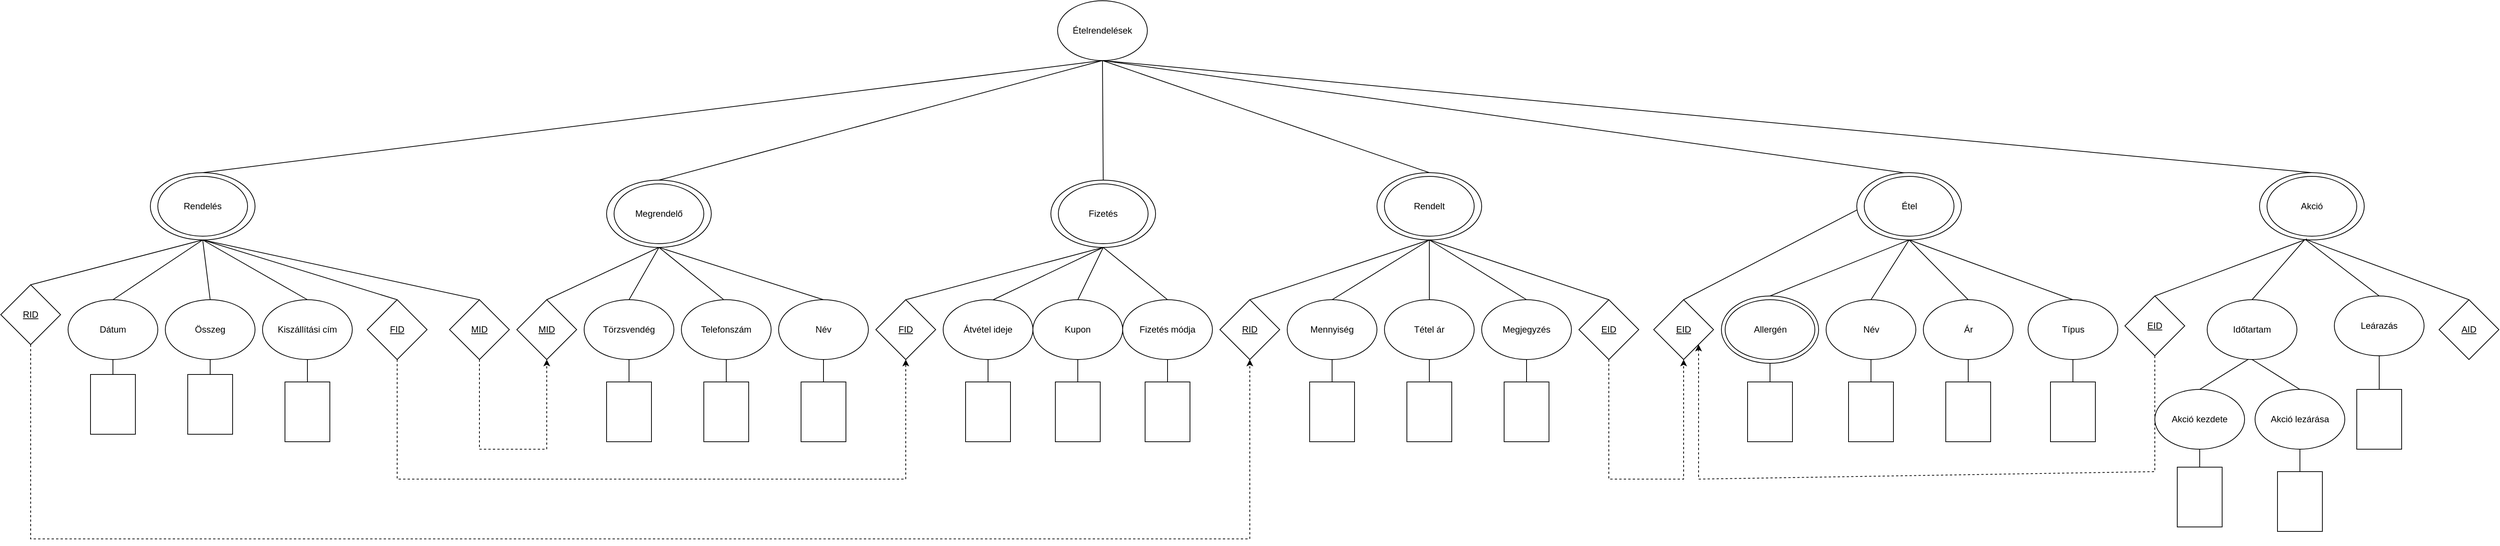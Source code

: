 <mxfile version="28.2.8">
  <diagram name="1 oldal" id="cl6-RCFhRLtAr0zJNSYh">
    <mxGraphModel dx="2348" dy="1857" grid="1" gridSize="10" guides="1" tooltips="1" connect="1" arrows="1" fold="1" page="1" pageScale="1" pageWidth="827" pageHeight="1169" math="0" shadow="0">
      <root>
        <mxCell id="0" />
        <mxCell id="1" parent="0" />
        <mxCell id="Ga0INZZh72CmUP9hze3a-1" value="Ételrendelések" style="ellipse;whiteSpace=wrap;html=1;" parent="1" vertex="1">
          <mxGeometry x="353" y="-80" width="120" height="80" as="geometry" />
        </mxCell>
        <mxCell id="Ga0INZZh72CmUP9hze3a-17" value="" style="endArrow=none;html=1;rounded=0;exitX=0.5;exitY=1;exitDx=0;exitDy=0;entryX=0.5;entryY=0;entryDx=0;entryDy=0;" parent="1" source="Ga0INZZh72CmUP9hze3a-1" target="Ga0INZZh72CmUP9hze3a-8" edge="1">
          <mxGeometry width="50" height="50" relative="1" as="geometry">
            <mxPoint x="390" y="360" as="sourcePoint" />
            <mxPoint x="90" y="260" as="targetPoint" />
          </mxGeometry>
        </mxCell>
        <mxCell id="Ga0INZZh72CmUP9hze3a-18" value="" style="endArrow=none;html=1;rounded=0;exitX=0.5;exitY=0;exitDx=0;exitDy=0;entryX=0.5;entryY=1;entryDx=0;entryDy=0;" parent="1" source="Ga0INZZh72CmUP9hze3a-10" target="Ga0INZZh72CmUP9hze3a-1" edge="1">
          <mxGeometry width="50" height="50" relative="1" as="geometry">
            <mxPoint x="200" y="220" as="sourcePoint" />
            <mxPoint x="400" y="90" as="targetPoint" />
          </mxGeometry>
        </mxCell>
        <mxCell id="Ga0INZZh72CmUP9hze3a-19" value="" style="endArrow=none;html=1;rounded=0;exitX=0.5;exitY=0;exitDx=0;exitDy=0;entryX=0.5;entryY=1;entryDx=0;entryDy=0;" parent="1" source="Ga0INZZh72CmUP9hze3a-11" target="Ga0INZZh72CmUP9hze3a-1" edge="1">
          <mxGeometry width="50" height="50" relative="1" as="geometry">
            <mxPoint x="250" y="220" as="sourcePoint" />
            <mxPoint x="300" y="170" as="targetPoint" />
          </mxGeometry>
        </mxCell>
        <mxCell id="Ga0INZZh72CmUP9hze3a-20" value="" style="endArrow=none;html=1;rounded=0;entryX=0.5;entryY=1;entryDx=0;entryDy=0;exitX=0.5;exitY=0;exitDx=0;exitDy=0;" parent="1" source="Ga0INZZh72CmUP9hze3a-13" target="Ga0INZZh72CmUP9hze3a-1" edge="1">
          <mxGeometry width="50" height="50" relative="1" as="geometry">
            <mxPoint x="440" y="220" as="sourcePoint" />
            <mxPoint x="490" y="170" as="targetPoint" />
          </mxGeometry>
        </mxCell>
        <mxCell id="Ga0INZZh72CmUP9hze3a-21" value="" style="endArrow=none;html=1;rounded=0;entryX=0.464;entryY=0.005;entryDx=0;entryDy=0;entryPerimeter=0;exitX=0.5;exitY=1;exitDx=0;exitDy=0;" parent="1" source="Ga0INZZh72CmUP9hze3a-1" target="Ga0INZZh72CmUP9hze3a-14" edge="1">
          <mxGeometry width="50" height="50" relative="1" as="geometry">
            <mxPoint x="410" y="90" as="sourcePoint" />
            <mxPoint x="630" y="170" as="targetPoint" />
          </mxGeometry>
        </mxCell>
        <mxCell id="Ga0INZZh72CmUP9hze3a-22" value="" style="group" parent="1" vertex="1" connectable="0">
          <mxGeometry x="344" y="160" width="140" height="90" as="geometry" />
        </mxCell>
        <mxCell id="Ga0INZZh72CmUP9hze3a-11" value="" style="ellipse;whiteSpace=wrap;html=1;" parent="Ga0INZZh72CmUP9hze3a-22" vertex="1">
          <mxGeometry width="140" height="90" as="geometry" />
        </mxCell>
        <mxCell id="Ga0INZZh72CmUP9hze3a-4" value="Fizetés" style="ellipse;whiteSpace=wrap;html=1;" parent="Ga0INZZh72CmUP9hze3a-22" vertex="1">
          <mxGeometry x="10" y="5" width="120" height="80" as="geometry" />
        </mxCell>
        <mxCell id="Ga0INZZh72CmUP9hze3a-23" value="" style="group" parent="1" vertex="1" connectable="0">
          <mxGeometry x="780" y="150" width="140" height="90" as="geometry" />
        </mxCell>
        <mxCell id="Ga0INZZh72CmUP9hze3a-13" value="" style="ellipse;whiteSpace=wrap;html=1;" parent="Ga0INZZh72CmUP9hze3a-23" vertex="1">
          <mxGeometry width="140" height="90" as="geometry" />
        </mxCell>
        <mxCell id="Ga0INZZh72CmUP9hze3a-5" value="Rendelt" style="ellipse;whiteSpace=wrap;html=1;" parent="Ga0INZZh72CmUP9hze3a-23" vertex="1">
          <mxGeometry x="10" y="5" width="120" height="80" as="geometry" />
        </mxCell>
        <mxCell id="Ga0INZZh72CmUP9hze3a-25" value="" style="group" parent="1" vertex="1" connectable="0">
          <mxGeometry x="-250" y="160" width="140" height="90" as="geometry" />
        </mxCell>
        <mxCell id="Ga0INZZh72CmUP9hze3a-10" value="" style="ellipse;whiteSpace=wrap;html=1;" parent="Ga0INZZh72CmUP9hze3a-25" vertex="1">
          <mxGeometry width="140" height="90" as="geometry" />
        </mxCell>
        <mxCell id="Ga0INZZh72CmUP9hze3a-3" value="Megrendelő" style="ellipse;whiteSpace=wrap;html=1;" parent="Ga0INZZh72CmUP9hze3a-25" vertex="1">
          <mxGeometry x="10" y="5" width="120" height="80" as="geometry" />
        </mxCell>
        <mxCell id="Ga0INZZh72CmUP9hze3a-26" value="" style="group" parent="1" vertex="1" connectable="0">
          <mxGeometry x="-860" y="150" width="140" height="90" as="geometry" />
        </mxCell>
        <mxCell id="Ga0INZZh72CmUP9hze3a-8" value="" style="ellipse;whiteSpace=wrap;html=1;" parent="Ga0INZZh72CmUP9hze3a-26" vertex="1">
          <mxGeometry width="140" height="90" as="geometry" />
        </mxCell>
        <mxCell id="Ga0INZZh72CmUP9hze3a-2" value="Rendelés" style="ellipse;whiteSpace=wrap;html=1;" parent="Ga0INZZh72CmUP9hze3a-26" vertex="1">
          <mxGeometry x="10" y="5" width="120" height="80" as="geometry" />
        </mxCell>
        <mxCell id="Ga0INZZh72CmUP9hze3a-27" value="Kiszállítási cím" style="ellipse;whiteSpace=wrap;html=1;" parent="1" vertex="1">
          <mxGeometry x="-710" y="320" width="120" height="80" as="geometry" />
        </mxCell>
        <mxCell id="Ga0INZZh72CmUP9hze3a-28" value="Összeg" style="ellipse;whiteSpace=wrap;html=1;" parent="1" vertex="1">
          <mxGeometry x="-840" y="320" width="120" height="80" as="geometry" />
        </mxCell>
        <mxCell id="Ga0INZZh72CmUP9hze3a-29" value="Dátum" style="ellipse;whiteSpace=wrap;html=1;" parent="1" vertex="1">
          <mxGeometry x="-970" y="320" width="120" height="80" as="geometry" />
        </mxCell>
        <mxCell id="Ga0INZZh72CmUP9hze3a-30" value="" style="endArrow=none;html=1;rounded=0;exitX=0.5;exitY=0;exitDx=0;exitDy=0;entryX=0.5;entryY=1;entryDx=0;entryDy=0;" parent="1" source="Ga0INZZh72CmUP9hze3a-28" target="Ga0INZZh72CmUP9hze3a-8" edge="1">
          <mxGeometry width="50" height="50" relative="1" as="geometry">
            <mxPoint x="70" y="300" as="sourcePoint" />
            <mxPoint x="120" y="250" as="targetPoint" />
          </mxGeometry>
        </mxCell>
        <mxCell id="Ga0INZZh72CmUP9hze3a-31" value="" style="endArrow=none;html=1;rounded=0;exitX=0.5;exitY=0;exitDx=0;exitDy=0;entryX=0.5;entryY=1;entryDx=0;entryDy=0;" parent="1" source="Ga0INZZh72CmUP9hze3a-29" target="Ga0INZZh72CmUP9hze3a-8" edge="1">
          <mxGeometry width="50" height="50" relative="1" as="geometry">
            <mxPoint x="70" y="300" as="sourcePoint" />
            <mxPoint x="120" y="250" as="targetPoint" />
          </mxGeometry>
        </mxCell>
        <mxCell id="Ga0INZZh72CmUP9hze3a-32" value="" style="endArrow=none;html=1;rounded=0;entryX=0.5;entryY=1;entryDx=0;entryDy=0;exitX=0.5;exitY=0;exitDx=0;exitDy=0;" parent="1" source="Ga0INZZh72CmUP9hze3a-27" target="Ga0INZZh72CmUP9hze3a-8" edge="1">
          <mxGeometry width="50" height="50" relative="1" as="geometry">
            <mxPoint x="70" y="300" as="sourcePoint" />
            <mxPoint x="120" y="250" as="targetPoint" />
          </mxGeometry>
        </mxCell>
        <mxCell id="Ga0INZZh72CmUP9hze3a-33" value="&lt;u&gt;RID&lt;/u&gt;" style="rhombus;whiteSpace=wrap;html=1;" parent="1" vertex="1">
          <mxGeometry x="-1060" y="300" width="80" height="80" as="geometry" />
        </mxCell>
        <mxCell id="Ga0INZZh72CmUP9hze3a-34" value="" style="endArrow=none;html=1;rounded=0;entryX=0.5;entryY=1;entryDx=0;entryDy=0;exitX=0.5;exitY=0;exitDx=0;exitDy=0;" parent="1" source="Ga0INZZh72CmUP9hze3a-33" target="Ga0INZZh72CmUP9hze3a-8" edge="1">
          <mxGeometry width="50" height="50" relative="1" as="geometry">
            <mxPoint x="-150" y="300" as="sourcePoint" />
            <mxPoint x="-100" y="250" as="targetPoint" />
          </mxGeometry>
        </mxCell>
        <mxCell id="Ga0INZZh72CmUP9hze3a-35" value="&lt;u&gt;MID&lt;/u&gt;" style="rhombus;whiteSpace=wrap;html=1;" parent="1" vertex="1">
          <mxGeometry x="-460" y="320" width="80" height="80" as="geometry" />
        </mxCell>
        <mxCell id="Ga0INZZh72CmUP9hze3a-36" value="" style="endArrow=none;html=1;rounded=0;exitX=0.5;exitY=0;exitDx=0;exitDy=0;entryX=0.5;entryY=1;entryDx=0;entryDy=0;" parent="1" source="Ga0INZZh72CmUP9hze3a-35" target="Ga0INZZh72CmUP9hze3a-8" edge="1">
          <mxGeometry width="50" height="50" relative="1" as="geometry">
            <mxPoint x="-30" y="320" as="sourcePoint" />
            <mxPoint x="-59" y="240" as="targetPoint" />
          </mxGeometry>
        </mxCell>
        <mxCell id="Ga0INZZh72CmUP9hze3a-37" value="&lt;u&gt;FID&lt;/u&gt;" style="rhombus;whiteSpace=wrap;html=1;" parent="1" vertex="1">
          <mxGeometry x="-570" y="320" width="80" height="80" as="geometry" />
        </mxCell>
        <mxCell id="Ga0INZZh72CmUP9hze3a-38" value="" style="endArrow=none;html=1;rounded=0;entryX=0.5;entryY=0;entryDx=0;entryDy=0;exitX=0.5;exitY=1;exitDx=0;exitDy=0;" parent="1" source="Ga0INZZh72CmUP9hze3a-8" target="Ga0INZZh72CmUP9hze3a-37" edge="1">
          <mxGeometry width="50" height="50" relative="1" as="geometry">
            <mxPoint x="-100" y="245" as="sourcePoint" />
            <mxPoint x="240" y="355" as="targetPoint" />
          </mxGeometry>
        </mxCell>
        <mxCell id="Ga0INZZh72CmUP9hze3a-39" value="&lt;u&gt;MID&lt;/u&gt;" style="rhombus;whiteSpace=wrap;html=1;" parent="1" vertex="1">
          <mxGeometry x="-370" y="320" width="80" height="80" as="geometry" />
        </mxCell>
        <mxCell id="Ga0INZZh72CmUP9hze3a-40" value="" style="endArrow=none;html=1;rounded=0;entryX=0.5;entryY=1;entryDx=0;entryDy=0;exitX=0.5;exitY=0;exitDx=0;exitDy=0;" parent="1" source="Ga0INZZh72CmUP9hze3a-39" target="Ga0INZZh72CmUP9hze3a-10" edge="1">
          <mxGeometry width="50" height="50" relative="1" as="geometry">
            <mxPoint x="240" y="220" as="sourcePoint" />
            <mxPoint x="290" y="170" as="targetPoint" />
          </mxGeometry>
        </mxCell>
        <mxCell id="Ga0INZZh72CmUP9hze3a-41" value="Telefonszám" style="ellipse;whiteSpace=wrap;html=1;" parent="1" vertex="1">
          <mxGeometry x="-150" y="320" width="120" height="80" as="geometry" />
        </mxCell>
        <mxCell id="Ga0INZZh72CmUP9hze3a-42" value="Név" style="ellipse;whiteSpace=wrap;html=1;" parent="1" vertex="1">
          <mxGeometry x="-20" y="320" width="120" height="80" as="geometry" />
        </mxCell>
        <mxCell id="Ga0INZZh72CmUP9hze3a-43" value="&lt;div&gt;Törzsvendég&lt;/div&gt;" style="ellipse;whiteSpace=wrap;html=1;" parent="1" vertex="1">
          <mxGeometry x="-280" y="320" width="120" height="80" as="geometry" />
        </mxCell>
        <mxCell id="Ga0INZZh72CmUP9hze3a-44" value="" style="endArrow=none;html=1;rounded=0;exitX=0.5;exitY=0;exitDx=0;exitDy=0;entryX=0.5;entryY=1;entryDx=0;entryDy=0;" parent="1" source="Ga0INZZh72CmUP9hze3a-43" target="Ga0INZZh72CmUP9hze3a-10" edge="1">
          <mxGeometry width="50" height="50" relative="1" as="geometry">
            <mxPoint x="230" y="330" as="sourcePoint" />
            <mxPoint x="220" y="250" as="targetPoint" />
          </mxGeometry>
        </mxCell>
        <mxCell id="Ga0INZZh72CmUP9hze3a-45" value="" style="endArrow=none;html=1;rounded=0;entryX=0.5;entryY=1;entryDx=0;entryDy=0;exitX=0.469;exitY=-0.005;exitDx=0;exitDy=0;exitPerimeter=0;" parent="1" source="Ga0INZZh72CmUP9hze3a-41" target="Ga0INZZh72CmUP9hze3a-10" edge="1">
          <mxGeometry width="50" height="50" relative="1" as="geometry">
            <mxPoint x="230" y="330" as="sourcePoint" />
            <mxPoint x="280" y="280" as="targetPoint" />
          </mxGeometry>
        </mxCell>
        <mxCell id="Ga0INZZh72CmUP9hze3a-46" value="" style="endArrow=none;html=1;rounded=0;exitX=0.5;exitY=0;exitDx=0;exitDy=0;entryX=0.5;entryY=1;entryDx=0;entryDy=0;" parent="1" source="Ga0INZZh72CmUP9hze3a-42" target="Ga0INZZh72CmUP9hze3a-10" edge="1">
          <mxGeometry width="50" height="50" relative="1" as="geometry">
            <mxPoint x="230" y="330" as="sourcePoint" />
            <mxPoint x="220" y="250" as="targetPoint" />
          </mxGeometry>
        </mxCell>
        <mxCell id="7xpHCi9m0-cuufn_BfUV-2" value="" style="endArrow=classic;html=1;rounded=0;entryX=0.5;entryY=1;entryDx=0;entryDy=0;exitX=0.5;exitY=1;exitDx=0;exitDy=0;dashed=1;" parent="1" source="Ga0INZZh72CmUP9hze3a-35" target="Ga0INZZh72CmUP9hze3a-39" edge="1">
          <mxGeometry relative="1" as="geometry">
            <mxPoint x="-120" y="340" as="sourcePoint" />
            <mxPoint x="-20" y="340" as="targetPoint" />
            <Array as="points">
              <mxPoint x="-420" y="520" />
              <mxPoint x="-330" y="520" />
            </Array>
          </mxGeometry>
        </mxCell>
        <mxCell id="7xpHCi9m0-cuufn_BfUV-4" value="" style="rounded=0;whiteSpace=wrap;html=1;rotation=90;" parent="1" vertex="1">
          <mxGeometry x="-950" y="430" width="80" height="60" as="geometry" />
        </mxCell>
        <mxCell id="7xpHCi9m0-cuufn_BfUV-6" value="" style="rounded=0;whiteSpace=wrap;html=1;rotation=90;" parent="1" vertex="1">
          <mxGeometry x="-690" y="440" width="80" height="60" as="geometry" />
        </mxCell>
        <mxCell id="7xpHCi9m0-cuufn_BfUV-7" value="" style="endArrow=none;html=1;rounded=0;entryX=0.5;entryY=1;entryDx=0;entryDy=0;exitX=0;exitY=0.5;exitDx=0;exitDy=0;" parent="1" source="7xpHCi9m0-cuufn_BfUV-6" target="Ga0INZZh72CmUP9hze3a-27" edge="1">
          <mxGeometry width="50" height="50" relative="1" as="geometry">
            <mxPoint x="-220" y="520" as="sourcePoint" />
            <mxPoint x="-170" y="470" as="targetPoint" />
          </mxGeometry>
        </mxCell>
        <mxCell id="7xpHCi9m0-cuufn_BfUV-11" value="" style="group" parent="1" vertex="1" connectable="0">
          <mxGeometry x="-810" y="420" width="60" height="80" as="geometry" />
        </mxCell>
        <mxCell id="7xpHCi9m0-cuufn_BfUV-5" value="" style="rounded=0;whiteSpace=wrap;html=1;rotation=90;" parent="7xpHCi9m0-cuufn_BfUV-11" vertex="1">
          <mxGeometry x="-10" y="10" width="80" height="60" as="geometry" />
        </mxCell>
        <mxCell id="7xpHCi9m0-cuufn_BfUV-8" value="" style="endArrow=none;html=1;rounded=0;entryX=0.5;entryY=1;entryDx=0;entryDy=0;exitX=0;exitY=0.5;exitDx=0;exitDy=0;" parent="7xpHCi9m0-cuufn_BfUV-11" source="7xpHCi9m0-cuufn_BfUV-5" target="Ga0INZZh72CmUP9hze3a-28" edge="1">
          <mxGeometry width="50" height="50" relative="1" as="geometry">
            <mxPoint x="160" y="100" as="sourcePoint" />
            <mxPoint x="210" y="50" as="targetPoint" />
          </mxGeometry>
        </mxCell>
        <mxCell id="7xpHCi9m0-cuufn_BfUV-12" value="" style="endArrow=none;html=1;rounded=0;entryX=0.5;entryY=1;entryDx=0;entryDy=0;exitX=0;exitY=0.5;exitDx=0;exitDy=0;" parent="1" source="7xpHCi9m0-cuufn_BfUV-4" target="Ga0INZZh72CmUP9hze3a-29" edge="1">
          <mxGeometry width="50" height="50" relative="1" as="geometry">
            <mxPoint x="-260" y="540" as="sourcePoint" />
            <mxPoint x="-210" y="490" as="targetPoint" />
          </mxGeometry>
        </mxCell>
        <mxCell id="7xpHCi9m0-cuufn_BfUV-13" value="" style="rounded=0;whiteSpace=wrap;html=1;rotation=90;" parent="1" vertex="1">
          <mxGeometry x="-260" y="440" width="80" height="60" as="geometry" />
        </mxCell>
        <mxCell id="7xpHCi9m0-cuufn_BfUV-14" value="" style="rounded=0;whiteSpace=wrap;html=1;rotation=90;" parent="1" vertex="1">
          <mxGeometry x="-130" y="440" width="80" height="60" as="geometry" />
        </mxCell>
        <mxCell id="7xpHCi9m0-cuufn_BfUV-15" value="" style="rounded=0;whiteSpace=wrap;html=1;rotation=90;" parent="1" vertex="1">
          <mxGeometry y="440" width="80" height="60" as="geometry" />
        </mxCell>
        <mxCell id="7xpHCi9m0-cuufn_BfUV-16" value="" style="endArrow=none;html=1;rounded=0;entryX=0.5;entryY=1;entryDx=0;entryDy=0;exitX=0;exitY=0.5;exitDx=0;exitDy=0;" parent="1" source="7xpHCi9m0-cuufn_BfUV-13" target="Ga0INZZh72CmUP9hze3a-43" edge="1">
          <mxGeometry width="50" height="50" relative="1" as="geometry">
            <mxPoint x="50" y="620" as="sourcePoint" />
            <mxPoint x="100" y="570" as="targetPoint" />
          </mxGeometry>
        </mxCell>
        <mxCell id="7xpHCi9m0-cuufn_BfUV-18" value="" style="endArrow=none;html=1;rounded=0;exitX=0;exitY=0.5;exitDx=0;exitDy=0;entryX=0.5;entryY=1;entryDx=0;entryDy=0;" parent="1" source="7xpHCi9m0-cuufn_BfUV-14" target="Ga0INZZh72CmUP9hze3a-41" edge="1">
          <mxGeometry width="50" height="50" relative="1" as="geometry">
            <mxPoint x="210" y="450" as="sourcePoint" />
            <mxPoint x="220" y="410" as="targetPoint" />
          </mxGeometry>
        </mxCell>
        <mxCell id="7xpHCi9m0-cuufn_BfUV-19" value="" style="endArrow=none;html=1;rounded=0;entryX=0.5;entryY=1;entryDx=0;entryDy=0;exitX=0;exitY=0.5;exitDx=0;exitDy=0;" parent="1" source="7xpHCi9m0-cuufn_BfUV-15" target="Ga0INZZh72CmUP9hze3a-42" edge="1">
          <mxGeometry width="50" height="50" relative="1" as="geometry">
            <mxPoint x="360" y="450" as="sourcePoint" />
            <mxPoint x="360" y="410" as="targetPoint" />
          </mxGeometry>
        </mxCell>
        <mxCell id="ooMvF4TPjcKabeNz8SQl-7" value="" style="endArrow=none;html=1;rounded=0;exitX=0.5;exitY=0;exitDx=0;exitDy=0;entryX=0.5;entryY=1;entryDx=0;entryDy=0;" parent="1" source="ooMvF4TPjcKabeNz8SQl-5" target="Ga0INZZh72CmUP9hze3a-1" edge="1">
          <mxGeometry width="50" height="50" relative="1" as="geometry">
            <mxPoint x="520" y="360" as="sourcePoint" />
            <mxPoint x="570" y="310" as="targetPoint" />
          </mxGeometry>
        </mxCell>
        <mxCell id="ooMvF4TPjcKabeNz8SQl-43" value="&lt;u&gt;EID&lt;/u&gt;" style="rhombus;whiteSpace=wrap;html=1;" parent="1" vertex="1">
          <mxGeometry x="1150" y="320" width="80" height="80" as="geometry" />
        </mxCell>
        <mxCell id="ooMvF4TPjcKabeNz8SQl-45" value="Mennyiség" style="ellipse;whiteSpace=wrap;html=1;" parent="1" vertex="1">
          <mxGeometry x="660" y="320" width="120" height="80" as="geometry" />
        </mxCell>
        <mxCell id="ooMvF4TPjcKabeNz8SQl-46" value="" style="endArrow=none;html=1;rounded=0;entryX=0.5;entryY=1;entryDx=0;entryDy=0;exitX=0.5;exitY=0;exitDx=0;exitDy=0;" parent="1" source="ooMvF4TPjcKabeNz8SQl-45" target="Ga0INZZh72CmUP9hze3a-13" edge="1">
          <mxGeometry width="50" height="50" relative="1" as="geometry">
            <mxPoint x="780" y="340" as="sourcePoint" />
            <mxPoint x="830" y="290" as="targetPoint" />
          </mxGeometry>
        </mxCell>
        <mxCell id="ooMvF4TPjcKabeNz8SQl-48" value="&lt;u&gt;EID&lt;/u&gt;" style="rhombus;whiteSpace=wrap;html=1;" parent="1" vertex="1">
          <mxGeometry x="1050" y="320" width="80" height="80" as="geometry" />
        </mxCell>
        <mxCell id="ooMvF4TPjcKabeNz8SQl-49" value="&lt;u&gt;RID&lt;/u&gt;" style="rhombus;whiteSpace=wrap;html=1;" parent="1" vertex="1">
          <mxGeometry x="570" y="320" width="80" height="80" as="geometry" />
        </mxCell>
        <mxCell id="ooMvF4TPjcKabeNz8SQl-51" value="" style="endArrow=none;html=1;rounded=0;exitX=0.5;exitY=0;exitDx=0;exitDy=0;entryX=0.5;entryY=1;entryDx=0;entryDy=0;" parent="1" source="ooMvF4TPjcKabeNz8SQl-48" target="Ga0INZZh72CmUP9hze3a-13" edge="1">
          <mxGeometry width="50" height="50" relative="1" as="geometry">
            <mxPoint x="760" y="340" as="sourcePoint" />
            <mxPoint x="600" y="250" as="targetPoint" />
          </mxGeometry>
        </mxCell>
        <mxCell id="ooMvF4TPjcKabeNz8SQl-52" value="" style="endArrow=none;html=1;rounded=0;entryX=0.5;entryY=1;entryDx=0;entryDy=0;exitX=0.5;exitY=0;exitDx=0;exitDy=0;" parent="1" source="ooMvF4TPjcKabeNz8SQl-49" target="Ga0INZZh72CmUP9hze3a-13" edge="1">
          <mxGeometry width="50" height="50" relative="1" as="geometry">
            <mxPoint x="760" y="340" as="sourcePoint" />
            <mxPoint x="810" y="290" as="targetPoint" />
          </mxGeometry>
        </mxCell>
        <mxCell id="ooMvF4TPjcKabeNz8SQl-53" value="" style="rounded=0;whiteSpace=wrap;html=1;rotation=90;" parent="1" vertex="1">
          <mxGeometry x="680" y="440" width="80" height="60" as="geometry" />
        </mxCell>
        <mxCell id="ooMvF4TPjcKabeNz8SQl-54" value="" style="endArrow=none;html=1;rounded=0;entryX=0.5;entryY=1;entryDx=0;entryDy=0;exitX=0;exitY=0.5;exitDx=0;exitDy=0;" parent="1" source="ooMvF4TPjcKabeNz8SQl-53" target="ooMvF4TPjcKabeNz8SQl-45" edge="1">
          <mxGeometry width="50" height="50" relative="1" as="geometry">
            <mxPoint x="460" y="440" as="sourcePoint" />
            <mxPoint x="510" y="390" as="targetPoint" />
          </mxGeometry>
        </mxCell>
        <mxCell id="ooMvF4TPjcKabeNz8SQl-66" value="&lt;u&gt;FID&lt;/u&gt;" style="rhombus;whiteSpace=wrap;html=1;" parent="1" vertex="1">
          <mxGeometry x="110" y="320" width="80" height="80" as="geometry" />
        </mxCell>
        <mxCell id="ooMvF4TPjcKabeNz8SQl-67" value="" style="endArrow=none;html=1;rounded=0;exitX=0.5;exitY=0;exitDx=0;exitDy=0;entryX=0.5;entryY=1;entryDx=0;entryDy=0;" parent="1" source="ooMvF4TPjcKabeNz8SQl-66" target="Ga0INZZh72CmUP9hze3a-11" edge="1">
          <mxGeometry width="50" height="50" relative="1" as="geometry">
            <mxPoint x="410" y="110" as="sourcePoint" />
            <mxPoint x="410" y="250" as="targetPoint" />
          </mxGeometry>
        </mxCell>
        <mxCell id="ooMvF4TPjcKabeNz8SQl-68" value="Átvétel ideje" style="ellipse;whiteSpace=wrap;html=1;" parent="1" vertex="1">
          <mxGeometry x="200" y="320" width="120" height="80" as="geometry" />
        </mxCell>
        <mxCell id="ooMvF4TPjcKabeNz8SQl-69" value="Kupon" style="ellipse;whiteSpace=wrap;html=1;" parent="1" vertex="1">
          <mxGeometry x="320" y="320" width="120" height="80" as="geometry" />
        </mxCell>
        <mxCell id="ooMvF4TPjcKabeNz8SQl-70" value="" style="endArrow=none;html=1;rounded=0;exitX=0.558;exitY=0;exitDx=0;exitDy=0;exitPerimeter=0;entryX=0.5;entryY=1;entryDx=0;entryDy=0;" parent="1" source="ooMvF4TPjcKabeNz8SQl-68" target="Ga0INZZh72CmUP9hze3a-11" edge="1">
          <mxGeometry width="50" height="50" relative="1" as="geometry">
            <mxPoint x="410" y="200" as="sourcePoint" />
            <mxPoint x="410" y="250" as="targetPoint" />
          </mxGeometry>
        </mxCell>
        <mxCell id="ooMvF4TPjcKabeNz8SQl-71" value="" style="endArrow=none;html=1;rounded=0;exitX=0.5;exitY=0;exitDx=0;exitDy=0;entryX=0.5;entryY=1;entryDx=0;entryDy=0;" parent="1" source="ooMvF4TPjcKabeNz8SQl-69" target="Ga0INZZh72CmUP9hze3a-11" edge="1">
          <mxGeometry width="50" height="50" relative="1" as="geometry">
            <mxPoint x="410" y="200" as="sourcePoint" />
            <mxPoint x="460" y="150" as="targetPoint" />
          </mxGeometry>
        </mxCell>
        <mxCell id="ooMvF4TPjcKabeNz8SQl-72" value="Fizetés módja" style="ellipse;whiteSpace=wrap;html=1;" parent="1" vertex="1">
          <mxGeometry x="440" y="320" width="120" height="80" as="geometry" />
        </mxCell>
        <mxCell id="ooMvF4TPjcKabeNz8SQl-73" value="" style="endArrow=none;html=1;rounded=0;exitX=0.5;exitY=0;exitDx=0;exitDy=0;entryX=0.5;entryY=1;entryDx=0;entryDy=0;" parent="1" source="ooMvF4TPjcKabeNz8SQl-72" target="Ga0INZZh72CmUP9hze3a-11" edge="1">
          <mxGeometry width="50" height="50" relative="1" as="geometry">
            <mxPoint x="410" y="200" as="sourcePoint" />
            <mxPoint x="410" y="250" as="targetPoint" />
          </mxGeometry>
        </mxCell>
        <mxCell id="ooMvF4TPjcKabeNz8SQl-75" value="" style="rounded=0;whiteSpace=wrap;html=1;rotation=90;" parent="1" vertex="1">
          <mxGeometry x="220" y="440" width="80" height="60" as="geometry" />
        </mxCell>
        <mxCell id="ooMvF4TPjcKabeNz8SQl-76" value="" style="rounded=0;whiteSpace=wrap;html=1;rotation=90;" parent="1" vertex="1">
          <mxGeometry x="340" y="440" width="80" height="60" as="geometry" />
        </mxCell>
        <mxCell id="ooMvF4TPjcKabeNz8SQl-77" value="" style="rounded=0;whiteSpace=wrap;html=1;rotation=90;" parent="1" vertex="1">
          <mxGeometry x="460" y="440" width="80" height="60" as="geometry" />
        </mxCell>
        <mxCell id="ooMvF4TPjcKabeNz8SQl-78" value="" style="endArrow=none;html=1;rounded=0;entryX=0.5;entryY=1;entryDx=0;entryDy=0;exitX=0;exitY=0.5;exitDx=0;exitDy=0;" parent="1" source="ooMvF4TPjcKabeNz8SQl-75" target="ooMvF4TPjcKabeNz8SQl-68" edge="1">
          <mxGeometry width="50" height="50" relative="1" as="geometry">
            <mxPoint x="40" y="500" as="sourcePoint" />
            <mxPoint x="90" y="450" as="targetPoint" />
          </mxGeometry>
        </mxCell>
        <mxCell id="ooMvF4TPjcKabeNz8SQl-79" value="" style="endArrow=none;html=1;rounded=0;entryX=0.5;entryY=1;entryDx=0;entryDy=0;exitX=0;exitY=0.5;exitDx=0;exitDy=0;" parent="1" source="ooMvF4TPjcKabeNz8SQl-76" target="ooMvF4TPjcKabeNz8SQl-69" edge="1">
          <mxGeometry width="50" height="50" relative="1" as="geometry">
            <mxPoint x="40" y="500" as="sourcePoint" />
            <mxPoint x="90" y="450" as="targetPoint" />
          </mxGeometry>
        </mxCell>
        <mxCell id="ooMvF4TPjcKabeNz8SQl-80" value="" style="endArrow=none;html=1;rounded=0;entryX=0.5;entryY=1;entryDx=0;entryDy=0;exitX=0;exitY=0.5;exitDx=0;exitDy=0;" parent="1" source="ooMvF4TPjcKabeNz8SQl-77" target="ooMvF4TPjcKabeNz8SQl-72" edge="1">
          <mxGeometry width="50" height="50" relative="1" as="geometry">
            <mxPoint x="40" y="500" as="sourcePoint" />
            <mxPoint x="90" y="450" as="targetPoint" />
          </mxGeometry>
        </mxCell>
        <mxCell id="ooMvF4TPjcKabeNz8SQl-82" value="" style="endArrow=classic;html=1;rounded=0;entryX=0.5;entryY=1;entryDx=0;entryDy=0;exitX=0.5;exitY=1;exitDx=0;exitDy=0;dashed=1;" parent="1" source="Ga0INZZh72CmUP9hze3a-33" target="ooMvF4TPjcKabeNz8SQl-49" edge="1">
          <mxGeometry relative="1" as="geometry">
            <mxPoint x="-740" y="760" as="sourcePoint" />
            <mxPoint x="-530" y="760" as="targetPoint" />
            <Array as="points">
              <mxPoint x="-1020" y="640" />
              <mxPoint x="610" y="640" />
            </Array>
          </mxGeometry>
        </mxCell>
        <mxCell id="ooMvF4TPjcKabeNz8SQl-83" value="" style="endArrow=classic;html=1;rounded=0;entryX=0.5;entryY=1;entryDx=0;entryDy=0;exitX=0.5;exitY=1;exitDx=0;exitDy=0;dashed=1;" parent="1" source="Ga0INZZh72CmUP9hze3a-37" target="ooMvF4TPjcKabeNz8SQl-66" edge="1">
          <mxGeometry relative="1" as="geometry">
            <mxPoint x="-320" y="770" as="sourcePoint" />
            <mxPoint x="-110" y="770" as="targetPoint" />
            <Array as="points">
              <mxPoint x="-530" y="560" />
              <mxPoint x="150" y="560" />
            </Array>
          </mxGeometry>
        </mxCell>
        <mxCell id="ooMvF4TPjcKabeNz8SQl-84" value="" style="endArrow=classic;html=1;rounded=0;entryX=0.5;entryY=1;entryDx=0;entryDy=0;exitX=0.5;exitY=1;exitDx=0;exitDy=0;dashed=1;" parent="1" source="ooMvF4TPjcKabeNz8SQl-48" target="ooMvF4TPjcKabeNz8SQl-43" edge="1">
          <mxGeometry relative="1" as="geometry">
            <mxPoint x="1280" y="890" as="sourcePoint" />
            <mxPoint x="1490" y="890" as="targetPoint" />
            <Array as="points">
              <mxPoint x="1090" y="560" />
              <mxPoint x="1190" y="560" />
            </Array>
          </mxGeometry>
        </mxCell>
        <mxCell id="JoLBOV_kV0UiDvXUnELC-1" value="" style="endArrow=classic;html=1;rounded=0;entryX=1;entryY=1;entryDx=0;entryDy=0;exitX=0.5;exitY=1;exitDx=0;exitDy=0;dashed=1;" parent="1" source="ooMvF4TPjcKabeNz8SQl-18" target="ooMvF4TPjcKabeNz8SQl-43" edge="1">
          <mxGeometry relative="1" as="geometry">
            <mxPoint x="1150" y="590" as="sourcePoint" />
            <mxPoint x="1250" y="590" as="targetPoint" />
            <Array as="points">
              <mxPoint x="1820" y="550" />
              <mxPoint x="1210" y="560" />
            </Array>
          </mxGeometry>
        </mxCell>
        <mxCell id="9flEaNQVFn0K-cwMOEqH-1" value="" style="group" vertex="1" connectable="0" parent="1">
          <mxGeometry x="1820" y="150" width="460" height="480" as="geometry" />
        </mxCell>
        <mxCell id="ooMvF4TPjcKabeNz8SQl-4" value="" style="group" parent="9flEaNQVFn0K-cwMOEqH-1" vertex="1" connectable="0">
          <mxGeometry x="140" width="140" height="90" as="geometry" />
        </mxCell>
        <mxCell id="ooMvF4TPjcKabeNz8SQl-5" value="" style="ellipse;whiteSpace=wrap;html=1;" parent="ooMvF4TPjcKabeNz8SQl-4" vertex="1">
          <mxGeometry width="140" height="90" as="geometry" />
        </mxCell>
        <mxCell id="ooMvF4TPjcKabeNz8SQl-6" value="Akció" style="ellipse;whiteSpace=wrap;html=1;" parent="ooMvF4TPjcKabeNz8SQl-4" vertex="1">
          <mxGeometry x="10" y="5" width="120" height="80" as="geometry" />
        </mxCell>
        <mxCell id="ooMvF4TPjcKabeNz8SQl-8" value="Időtartam" style="ellipse;whiteSpace=wrap;html=1;" parent="9flEaNQVFn0K-cwMOEqH-1" vertex="1">
          <mxGeometry x="70" y="170" width="120" height="80" as="geometry" />
        </mxCell>
        <mxCell id="ooMvF4TPjcKabeNz8SQl-9" value="" style="endArrow=none;html=1;rounded=0;entryX=0.429;entryY=1;entryDx=0;entryDy=0;entryPerimeter=0;exitX=0.5;exitY=0;exitDx=0;exitDy=0;" parent="9flEaNQVFn0K-cwMOEqH-1" source="ooMvF4TPjcKabeNz8SQl-8" target="ooMvF4TPjcKabeNz8SQl-5" edge="1">
          <mxGeometry width="50" height="50" relative="1" as="geometry">
            <mxPoint x="-710" y="250" as="sourcePoint" />
            <mxPoint x="-660" y="200" as="targetPoint" />
          </mxGeometry>
        </mxCell>
        <mxCell id="ooMvF4TPjcKabeNz8SQl-10" value="Leárazás" style="ellipse;whiteSpace=wrap;html=1;" parent="9flEaNQVFn0K-cwMOEqH-1" vertex="1">
          <mxGeometry x="240" y="165" width="120" height="80" as="geometry" />
        </mxCell>
        <mxCell id="ooMvF4TPjcKabeNz8SQl-11" value="" style="endArrow=none;html=1;rounded=0;entryX=0.439;entryY=0.996;entryDx=0;entryDy=0;entryPerimeter=0;exitX=0.5;exitY=0;exitDx=0;exitDy=0;" parent="9flEaNQVFn0K-cwMOEqH-1" source="ooMvF4TPjcKabeNz8SQl-10" target="ooMvF4TPjcKabeNz8SQl-5" edge="1">
          <mxGeometry width="50" height="50" relative="1" as="geometry">
            <mxPoint x="-710" y="250" as="sourcePoint" />
            <mxPoint x="-660" y="200" as="targetPoint" />
          </mxGeometry>
        </mxCell>
        <mxCell id="ooMvF4TPjcKabeNz8SQl-12" value="Akció kezdete" style="ellipse;whiteSpace=wrap;html=1;" parent="9flEaNQVFn0K-cwMOEqH-1" vertex="1">
          <mxGeometry y="290" width="120" height="80" as="geometry" />
        </mxCell>
        <mxCell id="ooMvF4TPjcKabeNz8SQl-13" value="Akció lezárása" style="ellipse;whiteSpace=wrap;html=1;" parent="9flEaNQVFn0K-cwMOEqH-1" vertex="1">
          <mxGeometry x="134" y="290" width="120" height="80" as="geometry" />
        </mxCell>
        <mxCell id="ooMvF4TPjcKabeNz8SQl-14" value="" style="endArrow=none;html=1;rounded=0;entryX=0.46;entryY=0.995;entryDx=0;entryDy=0;entryPerimeter=0;exitX=0.5;exitY=0;exitDx=0;exitDy=0;" parent="9flEaNQVFn0K-cwMOEqH-1" source="ooMvF4TPjcKabeNz8SQl-12" target="ooMvF4TPjcKabeNz8SQl-8" edge="1">
          <mxGeometry width="50" height="50" relative="1" as="geometry">
            <mxPoint x="-740" y="380" as="sourcePoint" />
            <mxPoint x="-690" y="330" as="targetPoint" />
          </mxGeometry>
        </mxCell>
        <mxCell id="ooMvF4TPjcKabeNz8SQl-15" value="" style="endArrow=none;html=1;rounded=0;entryX=0.5;entryY=1;entryDx=0;entryDy=0;exitX=0.5;exitY=0;exitDx=0;exitDy=0;" parent="9flEaNQVFn0K-cwMOEqH-1" source="ooMvF4TPjcKabeNz8SQl-13" target="ooMvF4TPjcKabeNz8SQl-8" edge="1">
          <mxGeometry width="50" height="50" relative="1" as="geometry">
            <mxPoint x="-740" y="380" as="sourcePoint" />
            <mxPoint x="-690" y="330" as="targetPoint" />
          </mxGeometry>
        </mxCell>
        <mxCell id="ooMvF4TPjcKabeNz8SQl-16" value="&lt;u&gt;AID&lt;/u&gt;" style="rhombus;whiteSpace=wrap;html=1;" parent="9flEaNQVFn0K-cwMOEqH-1" vertex="1">
          <mxGeometry x="380" y="170" width="80" height="80" as="geometry" />
        </mxCell>
        <mxCell id="ooMvF4TPjcKabeNz8SQl-17" value="" style="endArrow=none;html=1;rounded=0;entryX=0.444;entryY=0.994;entryDx=0;entryDy=0;exitX=0.5;exitY=0;exitDx=0;exitDy=0;entryPerimeter=0;" parent="9flEaNQVFn0K-cwMOEqH-1" source="ooMvF4TPjcKabeNz8SQl-16" target="ooMvF4TPjcKabeNz8SQl-5" edge="1">
          <mxGeometry width="50" height="50" relative="1" as="geometry">
            <mxPoint x="-550" y="150" as="sourcePoint" />
            <mxPoint x="-500" y="100" as="targetPoint" />
          </mxGeometry>
        </mxCell>
        <mxCell id="ooMvF4TPjcKabeNz8SQl-19" value="" style="endArrow=none;html=1;rounded=0;exitX=0.5;exitY=0;exitDx=0;exitDy=0;entryX=0.454;entryY=0.986;entryDx=0;entryDy=0;entryPerimeter=0;" parent="9flEaNQVFn0K-cwMOEqH-1" source="ooMvF4TPjcKabeNz8SQl-18" target="ooMvF4TPjcKabeNz8SQl-5" edge="1">
          <mxGeometry width="50" height="50" relative="1" as="geometry">
            <mxPoint x="-550" y="150" as="sourcePoint" />
            <mxPoint x="-600" y="90" as="targetPoint" />
          </mxGeometry>
        </mxCell>
        <mxCell id="ooMvF4TPjcKabeNz8SQl-20" value="" style="rounded=0;whiteSpace=wrap;html=1;rotation=90;" parent="9flEaNQVFn0K-cwMOEqH-1" vertex="1">
          <mxGeometry x="20" y="404" width="80" height="60" as="geometry" />
        </mxCell>
        <mxCell id="ooMvF4TPjcKabeNz8SQl-21" value="" style="rounded=0;whiteSpace=wrap;html=1;rotation=90;" parent="9flEaNQVFn0K-cwMOEqH-1" vertex="1">
          <mxGeometry x="154" y="410" width="80" height="60" as="geometry" />
        </mxCell>
        <mxCell id="ooMvF4TPjcKabeNz8SQl-22" value="" style="rounded=0;whiteSpace=wrap;html=1;rotation=90;" parent="9flEaNQVFn0K-cwMOEqH-1" vertex="1">
          <mxGeometry x="260" y="300" width="80" height="60" as="geometry" />
        </mxCell>
        <mxCell id="ooMvF4TPjcKabeNz8SQl-23" value="" style="endArrow=none;html=1;rounded=0;entryX=0.5;entryY=1;entryDx=0;entryDy=0;exitX=0;exitY=0.5;exitDx=0;exitDy=0;" parent="9flEaNQVFn0K-cwMOEqH-1" source="ooMvF4TPjcKabeNz8SQl-22" target="ooMvF4TPjcKabeNz8SQl-10" edge="1">
          <mxGeometry width="50" height="50" relative="1" as="geometry">
            <mxPoint x="-460" y="300" as="sourcePoint" />
            <mxPoint x="-410" y="250" as="targetPoint" />
          </mxGeometry>
        </mxCell>
        <mxCell id="ooMvF4TPjcKabeNz8SQl-24" value="" style="endArrow=none;html=1;rounded=0;entryX=0.5;entryY=1;entryDx=0;entryDy=0;exitX=0;exitY=0.5;exitDx=0;exitDy=0;" parent="9flEaNQVFn0K-cwMOEqH-1" source="ooMvF4TPjcKabeNz8SQl-21" target="ooMvF4TPjcKabeNz8SQl-13" edge="1">
          <mxGeometry width="50" height="50" relative="1" as="geometry">
            <mxPoint x="-460" y="300" as="sourcePoint" />
            <mxPoint x="-410" y="250" as="targetPoint" />
          </mxGeometry>
        </mxCell>
        <mxCell id="ooMvF4TPjcKabeNz8SQl-25" value="" style="endArrow=none;html=1;rounded=0;entryX=0.5;entryY=1;entryDx=0;entryDy=0;exitX=0;exitY=0.5;exitDx=0;exitDy=0;" parent="9flEaNQVFn0K-cwMOEqH-1" source="ooMvF4TPjcKabeNz8SQl-20" target="ooMvF4TPjcKabeNz8SQl-12" edge="1">
          <mxGeometry width="50" height="50" relative="1" as="geometry">
            <mxPoint x="-460" y="300" as="sourcePoint" />
            <mxPoint x="-410" y="250" as="targetPoint" />
          </mxGeometry>
        </mxCell>
        <mxCell id="ooMvF4TPjcKabeNz8SQl-18" value="&lt;u&gt;EID&lt;/u&gt;" style="rhombus;whiteSpace=wrap;html=1;" parent="9flEaNQVFn0K-cwMOEqH-1" vertex="1">
          <mxGeometry x="-40" y="165" width="80" height="80" as="geometry" />
        </mxCell>
        <mxCell id="9flEaNQVFn0K-cwMOEqH-2" value="" style="group" vertex="1" connectable="0" parent="1">
          <mxGeometry x="1240.5" y="150" width="530" height="360" as="geometry" />
        </mxCell>
        <mxCell id="Ga0INZZh72CmUP9hze3a-24" value="" style="group" parent="9flEaNQVFn0K-cwMOEqH-2" vertex="1" connectable="0">
          <mxGeometry x="181" width="140" height="90" as="geometry" />
        </mxCell>
        <mxCell id="Ga0INZZh72CmUP9hze3a-14" value="" style="ellipse;whiteSpace=wrap;html=1;" parent="Ga0INZZh72CmUP9hze3a-24" vertex="1">
          <mxGeometry width="140" height="90" as="geometry" />
        </mxCell>
        <mxCell id="Ga0INZZh72CmUP9hze3a-6" value="Étel" style="ellipse;whiteSpace=wrap;html=1;" parent="Ga0INZZh72CmUP9hze3a-24" vertex="1">
          <mxGeometry x="10" y="5" width="120" height="80" as="geometry" />
        </mxCell>
        <mxCell id="ooMvF4TPjcKabeNz8SQl-32" value="Típus" style="ellipse;whiteSpace=wrap;html=1;" parent="9flEaNQVFn0K-cwMOEqH-2" vertex="1">
          <mxGeometry x="410" y="170" width="120" height="80" as="geometry" />
        </mxCell>
        <mxCell id="ooMvF4TPjcKabeNz8SQl-33" value="" style="endArrow=none;html=1;rounded=0;entryX=0.5;entryY=1;entryDx=0;entryDy=0;exitX=0.5;exitY=0;exitDx=0;exitDy=0;" parent="9flEaNQVFn0K-cwMOEqH-2" source="ooMvF4TPjcKabeNz8SQl-40" target="Ga0INZZh72CmUP9hze3a-14" edge="1">
          <mxGeometry width="50" height="50" relative="1" as="geometry">
            <mxPoint x="-320" y="110" as="sourcePoint" />
            <mxPoint x="640" y="270" as="targetPoint" />
          </mxGeometry>
        </mxCell>
        <mxCell id="ooMvF4TPjcKabeNz8SQl-34" value="" style="endArrow=none;html=1;rounded=0;entryX=0.5;entryY=1;entryDx=0;entryDy=0;exitX=0.5;exitY=0;exitDx=0;exitDy=0;" parent="9flEaNQVFn0K-cwMOEqH-2" source="ooMvF4TPjcKabeNz8SQl-32" target="Ga0INZZh72CmUP9hze3a-14" edge="1">
          <mxGeometry width="50" height="50" relative="1" as="geometry">
            <mxPoint x="590" y="320" as="sourcePoint" />
            <mxPoint x="640" y="270" as="targetPoint" />
          </mxGeometry>
        </mxCell>
        <mxCell id="ooMvF4TPjcKabeNz8SQl-36" value="Név" style="ellipse;whiteSpace=wrap;html=1;" parent="9flEaNQVFn0K-cwMOEqH-2" vertex="1">
          <mxGeometry x="140" y="170" width="120" height="80" as="geometry" />
        </mxCell>
        <mxCell id="ooMvF4TPjcKabeNz8SQl-37" value="Ár" style="ellipse;whiteSpace=wrap;html=1;" parent="9flEaNQVFn0K-cwMOEqH-2" vertex="1">
          <mxGeometry x="270" y="170" width="120" height="80" as="geometry" />
        </mxCell>
        <mxCell id="ooMvF4TPjcKabeNz8SQl-38" value="" style="endArrow=none;html=1;rounded=0;exitX=0.5;exitY=0;exitDx=0;exitDy=0;entryX=0.5;entryY=1;entryDx=0;entryDy=0;" parent="9flEaNQVFn0K-cwMOEqH-2" source="ooMvF4TPjcKabeNz8SQl-36" target="Ga0INZZh72CmUP9hze3a-14" edge="1">
          <mxGeometry width="50" height="50" relative="1" as="geometry">
            <mxPoint x="-280" y="190" as="sourcePoint" />
            <mxPoint x="-190" y="100" as="targetPoint" />
          </mxGeometry>
        </mxCell>
        <mxCell id="ooMvF4TPjcKabeNz8SQl-39" value="" style="endArrow=none;html=1;rounded=0;exitX=0.5;exitY=0;exitDx=0;exitDy=0;entryX=0.5;entryY=1;entryDx=0;entryDy=0;" parent="9flEaNQVFn0K-cwMOEqH-2" source="ooMvF4TPjcKabeNz8SQl-37" target="Ga0INZZh72CmUP9hze3a-14" edge="1">
          <mxGeometry width="50" height="50" relative="1" as="geometry">
            <mxPoint x="-280" y="190" as="sourcePoint" />
            <mxPoint x="-190" y="100" as="targetPoint" />
          </mxGeometry>
        </mxCell>
        <mxCell id="ooMvF4TPjcKabeNz8SQl-41" value="" style="group" parent="9flEaNQVFn0K-cwMOEqH-2" vertex="1" connectable="0">
          <mxGeometry y="165" width="130" height="90" as="geometry" />
        </mxCell>
        <mxCell id="ooMvF4TPjcKabeNz8SQl-40" value="" style="ellipse;whiteSpace=wrap;html=1;" parent="ooMvF4TPjcKabeNz8SQl-41" vertex="1">
          <mxGeometry width="130" height="90" as="geometry" />
        </mxCell>
        <mxCell id="ooMvF4TPjcKabeNz8SQl-31" value="Allergén" style="ellipse;whiteSpace=wrap;html=1;" parent="ooMvF4TPjcKabeNz8SQl-41" vertex="1">
          <mxGeometry x="5" y="5" width="120" height="80" as="geometry" />
        </mxCell>
        <mxCell id="ooMvF4TPjcKabeNz8SQl-44" value="" style="endArrow=none;html=1;rounded=0;entryX=0;entryY=0.556;entryDx=0;entryDy=0;entryPerimeter=0;exitX=0.5;exitY=0;exitDx=0;exitDy=0;" parent="9flEaNQVFn0K-cwMOEqH-2" source="ooMvF4TPjcKabeNz8SQl-43" target="Ga0INZZh72CmUP9hze3a-14" edge="1">
          <mxGeometry width="50" height="50" relative="1" as="geometry">
            <mxPoint x="-280" y="190" as="sourcePoint" />
            <mxPoint x="-230" y="140" as="targetPoint" />
          </mxGeometry>
        </mxCell>
        <mxCell id="ooMvF4TPjcKabeNz8SQl-55" value="" style="rounded=0;whiteSpace=wrap;html=1;rotation=90;" parent="9flEaNQVFn0K-cwMOEqH-2" vertex="1">
          <mxGeometry x="25" y="290" width="80" height="60" as="geometry" />
        </mxCell>
        <mxCell id="ooMvF4TPjcKabeNz8SQl-56" value="" style="rounded=0;whiteSpace=wrap;html=1;rotation=90;" parent="9flEaNQVFn0K-cwMOEqH-2" vertex="1">
          <mxGeometry x="160" y="290" width="80" height="60" as="geometry" />
        </mxCell>
        <mxCell id="ooMvF4TPjcKabeNz8SQl-57" value="" style="rounded=0;whiteSpace=wrap;html=1;rotation=90;" parent="9flEaNQVFn0K-cwMOEqH-2" vertex="1">
          <mxGeometry x="290" y="290" width="80" height="60" as="geometry" />
        </mxCell>
        <mxCell id="ooMvF4TPjcKabeNz8SQl-58" value="" style="rounded=0;whiteSpace=wrap;html=1;rotation=90;" parent="9flEaNQVFn0K-cwMOEqH-2" vertex="1">
          <mxGeometry x="430" y="290" width="80" height="60" as="geometry" />
        </mxCell>
        <mxCell id="ooMvF4TPjcKabeNz8SQl-59" value="" style="endArrow=none;html=1;rounded=0;exitX=0;exitY=0.5;exitDx=0;exitDy=0;entryX=0.5;entryY=1;entryDx=0;entryDy=0;" parent="9flEaNQVFn0K-cwMOEqH-2" source="ooMvF4TPjcKabeNz8SQl-55" target="ooMvF4TPjcKabeNz8SQl-40" edge="1">
          <mxGeometry width="50" height="50" relative="1" as="geometry">
            <mxPoint x="-230" y="260" as="sourcePoint" />
            <mxPoint x="-180" y="210" as="targetPoint" />
          </mxGeometry>
        </mxCell>
        <mxCell id="ooMvF4TPjcKabeNz8SQl-61" value="" style="endArrow=none;html=1;rounded=0;entryX=0.5;entryY=1;entryDx=0;entryDy=0;exitX=0;exitY=0.5;exitDx=0;exitDy=0;" parent="9flEaNQVFn0K-cwMOEqH-2" source="ooMvF4TPjcKabeNz8SQl-56" target="ooMvF4TPjcKabeNz8SQl-36" edge="1">
          <mxGeometry width="50" height="50" relative="1" as="geometry">
            <mxPoint x="-110" y="290" as="sourcePoint" />
            <mxPoint x="-60" y="240" as="targetPoint" />
          </mxGeometry>
        </mxCell>
        <mxCell id="ooMvF4TPjcKabeNz8SQl-62" value="" style="endArrow=none;html=1;rounded=0;entryX=0.5;entryY=1;entryDx=0;entryDy=0;exitX=0;exitY=0.5;exitDx=0;exitDy=0;" parent="9flEaNQVFn0K-cwMOEqH-2" source="ooMvF4TPjcKabeNz8SQl-57" target="ooMvF4TPjcKabeNz8SQl-37" edge="1">
          <mxGeometry width="50" height="50" relative="1" as="geometry">
            <mxPoint x="-110" y="290" as="sourcePoint" />
            <mxPoint x="-60" y="240" as="targetPoint" />
          </mxGeometry>
        </mxCell>
        <mxCell id="ooMvF4TPjcKabeNz8SQl-63" value="" style="endArrow=none;html=1;rounded=0;entryX=0.5;entryY=1;entryDx=0;entryDy=0;exitX=0;exitY=0.5;exitDx=0;exitDy=0;" parent="9flEaNQVFn0K-cwMOEqH-2" source="ooMvF4TPjcKabeNz8SQl-58" target="ooMvF4TPjcKabeNz8SQl-32" edge="1">
          <mxGeometry width="50" height="50" relative="1" as="geometry">
            <mxPoint x="-110" y="290" as="sourcePoint" />
            <mxPoint x="-60" y="240" as="targetPoint" />
          </mxGeometry>
        </mxCell>
        <mxCell id="9flEaNQVFn0K-cwMOEqH-3" value="Tétel ár" style="ellipse;whiteSpace=wrap;html=1;" vertex="1" parent="1">
          <mxGeometry x="790" y="320" width="120" height="80" as="geometry" />
        </mxCell>
        <mxCell id="9flEaNQVFn0K-cwMOEqH-4" value="Megjegyzés" style="ellipse;whiteSpace=wrap;html=1;" vertex="1" parent="1">
          <mxGeometry x="920" y="320" width="120" height="80" as="geometry" />
        </mxCell>
        <mxCell id="9flEaNQVFn0K-cwMOEqH-5" value="" style="endArrow=none;html=1;rounded=0;fontSize=12;startSize=8;endSize=8;curved=1;entryX=0.5;entryY=1;entryDx=0;entryDy=0;exitX=0.5;exitY=0;exitDx=0;exitDy=0;" edge="1" parent="1" source="9flEaNQVFn0K-cwMOEqH-3" target="Ga0INZZh72CmUP9hze3a-13">
          <mxGeometry width="50" height="50" relative="1" as="geometry">
            <mxPoint x="1030" y="450" as="sourcePoint" />
            <mxPoint x="1080" y="400" as="targetPoint" />
          </mxGeometry>
        </mxCell>
        <mxCell id="9flEaNQVFn0K-cwMOEqH-6" value="" style="endArrow=none;html=1;rounded=0;fontSize=12;startSize=8;endSize=8;curved=1;entryX=0.5;entryY=1;entryDx=0;entryDy=0;exitX=0.5;exitY=0;exitDx=0;exitDy=0;" edge="1" parent="1" source="9flEaNQVFn0K-cwMOEqH-4" target="Ga0INZZh72CmUP9hze3a-13">
          <mxGeometry width="50" height="50" relative="1" as="geometry">
            <mxPoint x="1030" y="450" as="sourcePoint" />
            <mxPoint x="950" y="565.079" as="targetPoint" />
          </mxGeometry>
        </mxCell>
        <mxCell id="9flEaNQVFn0K-cwMOEqH-7" value="" style="rounded=0;whiteSpace=wrap;html=1;rotation=90;" vertex="1" parent="1">
          <mxGeometry x="810" y="440" width="80" height="60" as="geometry" />
        </mxCell>
        <mxCell id="9flEaNQVFn0K-cwMOEqH-8" value="" style="endArrow=none;html=1;rounded=0;entryX=0.5;entryY=1;entryDx=0;entryDy=0;exitX=0;exitY=0.5;exitDx=0;exitDy=0;" edge="1" parent="1" source="9flEaNQVFn0K-cwMOEqH-7" target="9flEaNQVFn0K-cwMOEqH-3">
          <mxGeometry width="50" height="50" relative="1" as="geometry">
            <mxPoint x="620" y="510" as="sourcePoint" />
            <mxPoint x="880" y="470" as="targetPoint" />
          </mxGeometry>
        </mxCell>
        <mxCell id="9flEaNQVFn0K-cwMOEqH-9" value="" style="rounded=0;whiteSpace=wrap;html=1;rotation=90;" vertex="1" parent="1">
          <mxGeometry x="940" y="440" width="80" height="60" as="geometry" />
        </mxCell>
        <mxCell id="9flEaNQVFn0K-cwMOEqH-10" value="" style="endArrow=none;html=1;rounded=0;entryX=0.5;entryY=1;entryDx=0;entryDy=0;exitX=0;exitY=0.5;exitDx=0;exitDy=0;" edge="1" parent="1" source="9flEaNQVFn0K-cwMOEqH-9" target="9flEaNQVFn0K-cwMOEqH-4">
          <mxGeometry width="50" height="50" relative="1" as="geometry">
            <mxPoint x="790" y="530" as="sourcePoint" />
            <mxPoint x="1050" y="490" as="targetPoint" />
          </mxGeometry>
        </mxCell>
      </root>
    </mxGraphModel>
  </diagram>
</mxfile>
